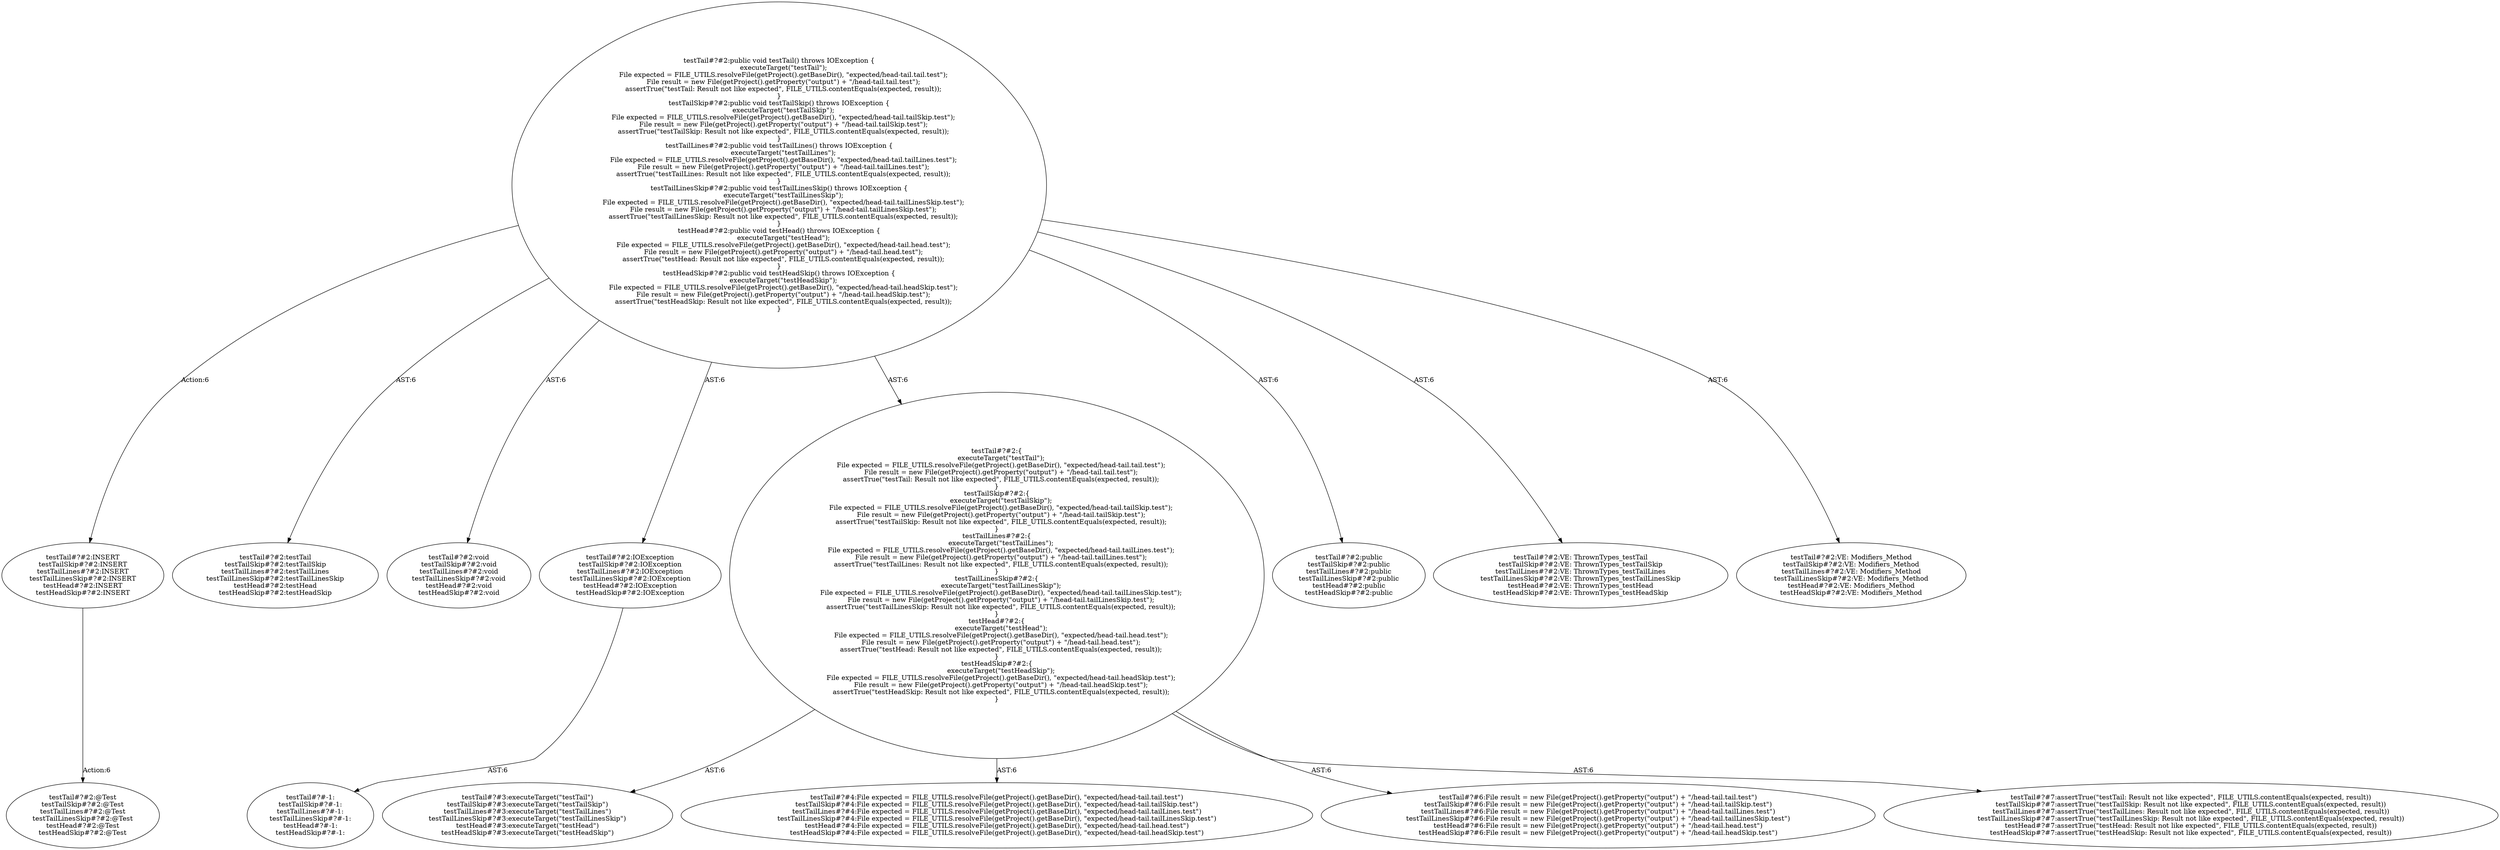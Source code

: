 digraph "Pattern" {
0 [label="testTail#?#2:INSERT
testTailSkip#?#2:INSERT
testTailLines#?#2:INSERT
testTailLinesSkip#?#2:INSERT
testHead#?#2:INSERT
testHeadSkip#?#2:INSERT" shape=ellipse]
1 [label="testTail#?#2:public void testTail() throws IOException \{
    executeTarget(\"testTail\");
    File expected = FILE_UTILS.resolveFile(getProject().getBaseDir(), \"expected/head-tail.tail.test\");
    File result = new File(getProject().getProperty(\"output\") + \"/head-tail.tail.test\");
    assertTrue(\"testTail: Result not like expected\", FILE_UTILS.contentEquals(expected, result));
\}
testTailSkip#?#2:public void testTailSkip() throws IOException \{
    executeTarget(\"testTailSkip\");
    File expected = FILE_UTILS.resolveFile(getProject().getBaseDir(), \"expected/head-tail.tailSkip.test\");
    File result = new File(getProject().getProperty(\"output\") + \"/head-tail.tailSkip.test\");
    assertTrue(\"testTailSkip: Result not like expected\", FILE_UTILS.contentEquals(expected, result));
\}
testTailLines#?#2:public void testTailLines() throws IOException \{
    executeTarget(\"testTailLines\");
    File expected = FILE_UTILS.resolveFile(getProject().getBaseDir(), \"expected/head-tail.tailLines.test\");
    File result = new File(getProject().getProperty(\"output\") + \"/head-tail.tailLines.test\");
    assertTrue(\"testTailLines: Result not like expected\", FILE_UTILS.contentEquals(expected, result));
\}
testTailLinesSkip#?#2:public void testTailLinesSkip() throws IOException \{
    executeTarget(\"testTailLinesSkip\");
    File expected = FILE_UTILS.resolveFile(getProject().getBaseDir(), \"expected/head-tail.tailLinesSkip.test\");
    File result = new File(getProject().getProperty(\"output\") + \"/head-tail.tailLinesSkip.test\");
    assertTrue(\"testTailLinesSkip: Result not like expected\", FILE_UTILS.contentEquals(expected, result));
\}
testHead#?#2:public void testHead() throws IOException \{
    executeTarget(\"testHead\");
    File expected = FILE_UTILS.resolveFile(getProject().getBaseDir(), \"expected/head-tail.head.test\");
    File result = new File(getProject().getProperty(\"output\") + \"/head-tail.head.test\");
    assertTrue(\"testHead: Result not like expected\", FILE_UTILS.contentEquals(expected, result));
\}
testHeadSkip#?#2:public void testHeadSkip() throws IOException \{
    executeTarget(\"testHeadSkip\");
    File expected = FILE_UTILS.resolveFile(getProject().getBaseDir(), \"expected/head-tail.headSkip.test\");
    File result = new File(getProject().getProperty(\"output\") + \"/head-tail.headSkip.test\");
    assertTrue(\"testHeadSkip: Result not like expected\", FILE_UTILS.contentEquals(expected, result));
\}" shape=ellipse]
2 [label="testTail#?#2:testTail
testTailSkip#?#2:testTailSkip
testTailLines#?#2:testTailLines
testTailLinesSkip#?#2:testTailLinesSkip
testHead#?#2:testHead
testHeadSkip#?#2:testHeadSkip" shape=ellipse]
3 [label="testTail#?#2:void
testTailSkip#?#2:void
testTailLines#?#2:void
testTailLinesSkip#?#2:void
testHead#?#2:void
testHeadSkip#?#2:void" shape=ellipse]
4 [label="testTail#?#2:IOException
testTailSkip#?#2:IOException
testTailLines#?#2:IOException
testTailLinesSkip#?#2:IOException
testHead#?#2:IOException
testHeadSkip#?#2:IOException" shape=ellipse]
5 [label="testTail#?#-1:
testTailSkip#?#-1:
testTailLines#?#-1:
testTailLinesSkip#?#-1:
testHead#?#-1:
testHeadSkip#?#-1:" shape=ellipse]
6 [label="testTail#?#2:\{
    executeTarget(\"testTail\");
    File expected = FILE_UTILS.resolveFile(getProject().getBaseDir(), \"expected/head-tail.tail.test\");
    File result = new File(getProject().getProperty(\"output\") + \"/head-tail.tail.test\");
    assertTrue(\"testTail: Result not like expected\", FILE_UTILS.contentEquals(expected, result));
\}
testTailSkip#?#2:\{
    executeTarget(\"testTailSkip\");
    File expected = FILE_UTILS.resolveFile(getProject().getBaseDir(), \"expected/head-tail.tailSkip.test\");
    File result = new File(getProject().getProperty(\"output\") + \"/head-tail.tailSkip.test\");
    assertTrue(\"testTailSkip: Result not like expected\", FILE_UTILS.contentEquals(expected, result));
\}
testTailLines#?#2:\{
    executeTarget(\"testTailLines\");
    File expected = FILE_UTILS.resolveFile(getProject().getBaseDir(), \"expected/head-tail.tailLines.test\");
    File result = new File(getProject().getProperty(\"output\") + \"/head-tail.tailLines.test\");
    assertTrue(\"testTailLines: Result not like expected\", FILE_UTILS.contentEquals(expected, result));
\}
testTailLinesSkip#?#2:\{
    executeTarget(\"testTailLinesSkip\");
    File expected = FILE_UTILS.resolveFile(getProject().getBaseDir(), \"expected/head-tail.tailLinesSkip.test\");
    File result = new File(getProject().getProperty(\"output\") + \"/head-tail.tailLinesSkip.test\");
    assertTrue(\"testTailLinesSkip: Result not like expected\", FILE_UTILS.contentEquals(expected, result));
\}
testHead#?#2:\{
    executeTarget(\"testHead\");
    File expected = FILE_UTILS.resolveFile(getProject().getBaseDir(), \"expected/head-tail.head.test\");
    File result = new File(getProject().getProperty(\"output\") + \"/head-tail.head.test\");
    assertTrue(\"testHead: Result not like expected\", FILE_UTILS.contentEquals(expected, result));
\}
testHeadSkip#?#2:\{
    executeTarget(\"testHeadSkip\");
    File expected = FILE_UTILS.resolveFile(getProject().getBaseDir(), \"expected/head-tail.headSkip.test\");
    File result = new File(getProject().getProperty(\"output\") + \"/head-tail.headSkip.test\");
    assertTrue(\"testHeadSkip: Result not like expected\", FILE_UTILS.contentEquals(expected, result));
\}" shape=ellipse]
7 [label="testTail#?#3:executeTarget(\"testTail\")
testTailSkip#?#3:executeTarget(\"testTailSkip\")
testTailLines#?#3:executeTarget(\"testTailLines\")
testTailLinesSkip#?#3:executeTarget(\"testTailLinesSkip\")
testHead#?#3:executeTarget(\"testHead\")
testHeadSkip#?#3:executeTarget(\"testHeadSkip\")" shape=ellipse]
8 [label="testTail#?#4:File expected = FILE_UTILS.resolveFile(getProject().getBaseDir(), \"expected/head-tail.tail.test\")
testTailSkip#?#4:File expected = FILE_UTILS.resolveFile(getProject().getBaseDir(), \"expected/head-tail.tailSkip.test\")
testTailLines#?#4:File expected = FILE_UTILS.resolveFile(getProject().getBaseDir(), \"expected/head-tail.tailLines.test\")
testTailLinesSkip#?#4:File expected = FILE_UTILS.resolveFile(getProject().getBaseDir(), \"expected/head-tail.tailLinesSkip.test\")
testHead#?#4:File expected = FILE_UTILS.resolveFile(getProject().getBaseDir(), \"expected/head-tail.head.test\")
testHeadSkip#?#4:File expected = FILE_UTILS.resolveFile(getProject().getBaseDir(), \"expected/head-tail.headSkip.test\")" shape=ellipse]
9 [label="testTail#?#6:File result = new File(getProject().getProperty(\"output\") + \"/head-tail.tail.test\")
testTailSkip#?#6:File result = new File(getProject().getProperty(\"output\") + \"/head-tail.tailSkip.test\")
testTailLines#?#6:File result = new File(getProject().getProperty(\"output\") + \"/head-tail.tailLines.test\")
testTailLinesSkip#?#6:File result = new File(getProject().getProperty(\"output\") + \"/head-tail.tailLinesSkip.test\")
testHead#?#6:File result = new File(getProject().getProperty(\"output\") + \"/head-tail.head.test\")
testHeadSkip#?#6:File result = new File(getProject().getProperty(\"output\") + \"/head-tail.headSkip.test\")" shape=ellipse]
10 [label="testTail#?#7:assertTrue(\"testTail: Result not like expected\", FILE_UTILS.contentEquals(expected, result))
testTailSkip#?#7:assertTrue(\"testTailSkip: Result not like expected\", FILE_UTILS.contentEquals(expected, result))
testTailLines#?#7:assertTrue(\"testTailLines: Result not like expected\", FILE_UTILS.contentEquals(expected, result))
testTailLinesSkip#?#7:assertTrue(\"testTailLinesSkip: Result not like expected\", FILE_UTILS.contentEquals(expected, result))
testHead#?#7:assertTrue(\"testHead: Result not like expected\", FILE_UTILS.contentEquals(expected, result))
testHeadSkip#?#7:assertTrue(\"testHeadSkip: Result not like expected\", FILE_UTILS.contentEquals(expected, result))" shape=ellipse]
11 [label="testTail#?#2:public
testTailSkip#?#2:public
testTailLines#?#2:public
testTailLinesSkip#?#2:public
testHead#?#2:public
testHeadSkip#?#2:public" shape=ellipse]
12 [label="testTail#?#2:VE: ThrownTypes_testTail
testTailSkip#?#2:VE: ThrownTypes_testTailSkip
testTailLines#?#2:VE: ThrownTypes_testTailLines
testTailLinesSkip#?#2:VE: ThrownTypes_testTailLinesSkip
testHead#?#2:VE: ThrownTypes_testHead
testHeadSkip#?#2:VE: ThrownTypes_testHeadSkip" shape=ellipse]
13 [label="testTail#?#2:VE: Modifiers_Method
testTailSkip#?#2:VE: Modifiers_Method
testTailLines#?#2:VE: Modifiers_Method
testTailLinesSkip#?#2:VE: Modifiers_Method
testHead#?#2:VE: Modifiers_Method
testHeadSkip#?#2:VE: Modifiers_Method" shape=ellipse]
14 [label="testTail#?#2:@Test
testTailSkip#?#2:@Test
testTailLines#?#2:@Test
testTailLinesSkip#?#2:@Test
testHead#?#2:@Test
testHeadSkip#?#2:@Test" shape=ellipse]
0 -> 14 [label="Action:6"];
1 -> 0 [label="Action:6"];
1 -> 2 [label="AST:6"];
1 -> 3 [label="AST:6"];
1 -> 4 [label="AST:6"];
1 -> 6 [label="AST:6"];
1 -> 11 [label="AST:6"];
1 -> 12 [label="AST:6"];
1 -> 13 [label="AST:6"];
4 -> 5 [label="AST:6"];
6 -> 7 [label="AST:6"];
6 -> 8 [label="AST:6"];
6 -> 9 [label="AST:6"];
6 -> 10 [label="AST:6"];
}